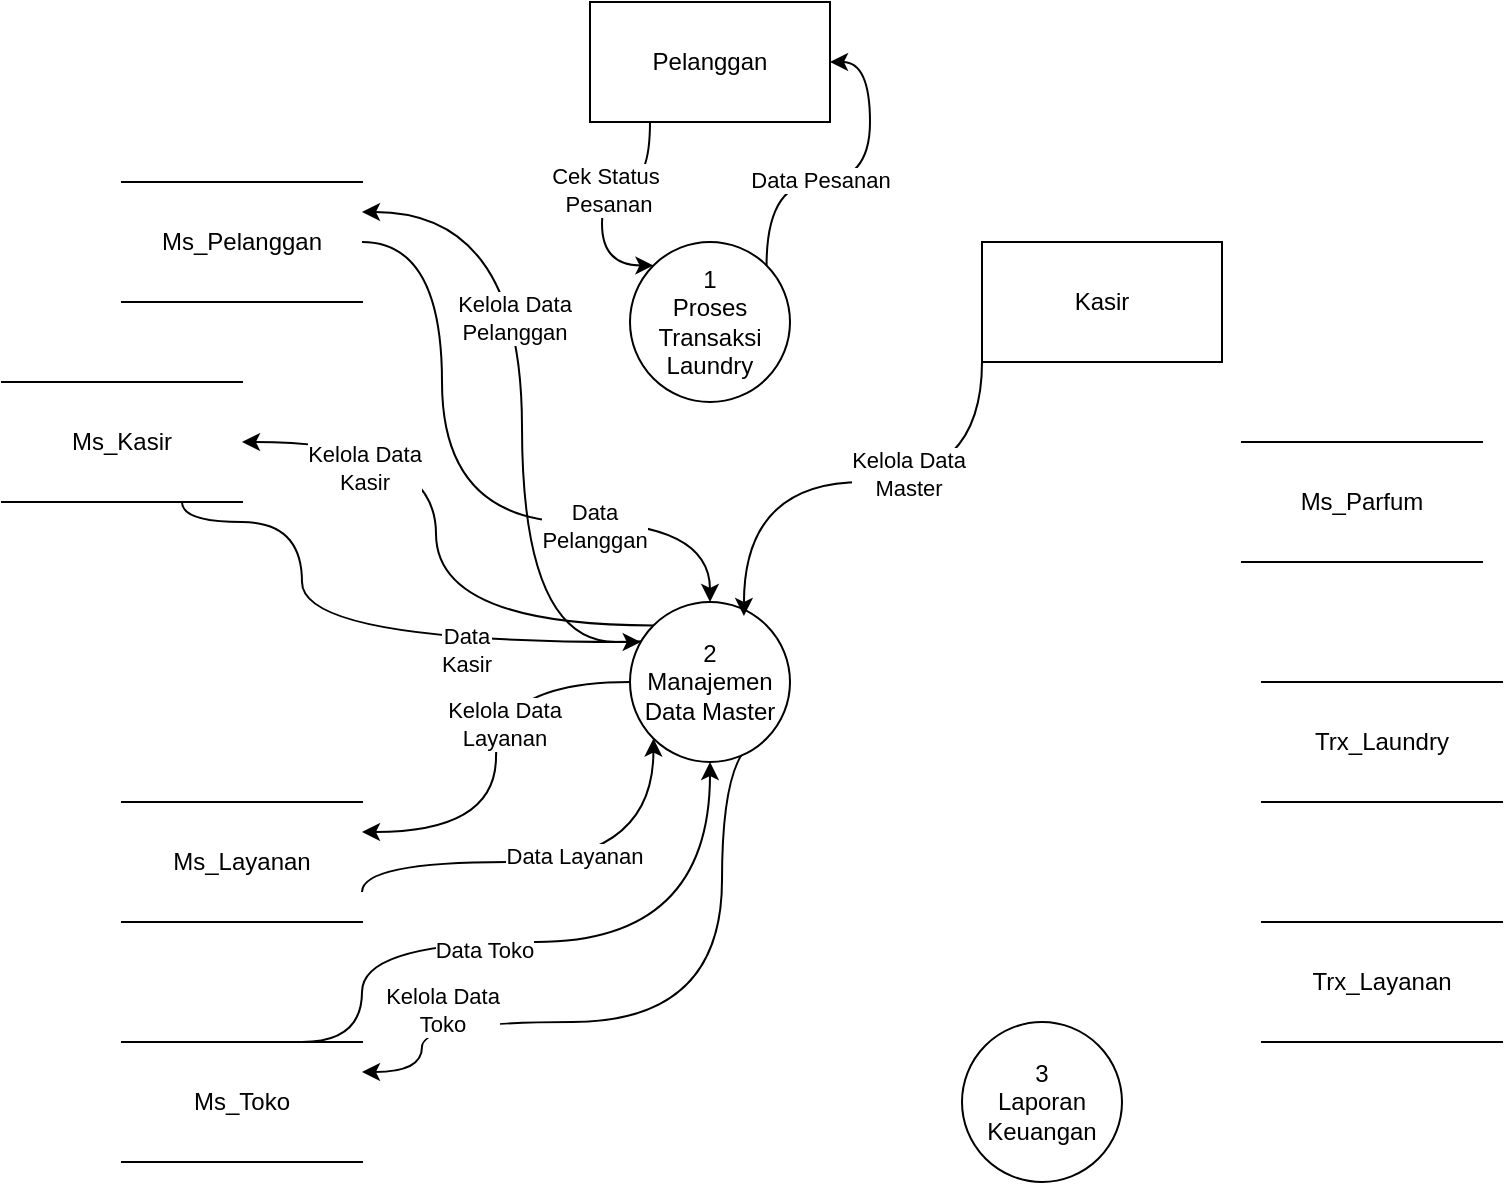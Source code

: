 <mxfile version="27.2.0">
  <diagram name="Page-1" id="xSfu-cIpNM1NF606pljN">
    <mxGraphModel dx="930" dy="1684" grid="1" gridSize="10" guides="1" tooltips="1" connect="1" arrows="1" fold="1" page="1" pageScale="1" pageWidth="827" pageHeight="1169" math="0" shadow="0">
      <root>
        <mxCell id="0" />
        <mxCell id="1" parent="0" />
        <mxCell id="YZ_7ZJklDh7weQv1-c1d-16" style="edgeStyle=orthogonalEdgeStyle;shape=connector;curved=1;rounded=0;orthogonalLoop=1;jettySize=auto;html=1;exitX=1;exitY=0;exitDx=0;exitDy=0;entryX=1;entryY=0.5;entryDx=0;entryDy=0;strokeColor=default;align=center;verticalAlign=middle;fontFamily=Helvetica;fontSize=11;fontColor=default;labelBackgroundColor=default;endArrow=classic;" parent="1" source="YZ_7ZJklDh7weQv1-c1d-2" target="YZ_7ZJklDh7weQv1-c1d-5" edge="1">
          <mxGeometry relative="1" as="geometry" />
        </mxCell>
        <mxCell id="YZ_7ZJklDh7weQv1-c1d-17" value="Data Pesanan" style="edgeLabel;html=1;align=center;verticalAlign=middle;resizable=0;points=[];fontFamily=Helvetica;fontSize=11;fontColor=default;labelBackgroundColor=default;" parent="YZ_7ZJklDh7weQv1-c1d-16" vertex="1" connectable="0">
          <mxGeometry x="-0.213" y="1" relative="1" as="geometry">
            <mxPoint as="offset" />
          </mxGeometry>
        </mxCell>
        <mxCell id="YZ_7ZJklDh7weQv1-c1d-2" value="&lt;div&gt;1&lt;/div&gt;&lt;div&gt;Proses&lt;/div&gt;&lt;div&gt;Transaksi&lt;/div&gt;&lt;div&gt;Laundry&lt;/div&gt;" style="ellipse;whiteSpace=wrap;html=1;aspect=fixed;" parent="1" vertex="1">
          <mxGeometry x="374" y="80" width="80" height="80" as="geometry" />
        </mxCell>
        <mxCell id="YZ_7ZJklDh7weQv1-c1d-18" style="edgeStyle=orthogonalEdgeStyle;shape=connector;curved=1;rounded=0;orthogonalLoop=1;jettySize=auto;html=1;exitX=0.5;exitY=0;exitDx=0;exitDy=0;entryX=1;entryY=0.25;entryDx=0;entryDy=0;strokeColor=default;align=center;verticalAlign=middle;fontFamily=Helvetica;fontSize=11;fontColor=default;labelBackgroundColor=default;endArrow=classic;" parent="1" source="YZ_7ZJklDh7weQv1-c1d-3" target="YZ_7ZJklDh7weQv1-c1d-7" edge="1">
          <mxGeometry relative="1" as="geometry">
            <Array as="points">
              <mxPoint x="320" y="280" />
              <mxPoint x="320" y="65" />
            </Array>
          </mxGeometry>
        </mxCell>
        <mxCell id="YZ_7ZJklDh7weQv1-c1d-19" value="Kelola Data&lt;br&gt;Pelanggan" style="edgeLabel;html=1;align=center;verticalAlign=middle;resizable=0;points=[];fontFamily=Helvetica;fontSize=11;fontColor=default;labelBackgroundColor=default;" parent="YZ_7ZJklDh7weQv1-c1d-18" vertex="1" connectable="0">
          <mxGeometry x="0.349" y="4" relative="1" as="geometry">
            <mxPoint as="offset" />
          </mxGeometry>
        </mxCell>
        <mxCell id="YZ_7ZJklDh7weQv1-c1d-24" style="edgeStyle=orthogonalEdgeStyle;shape=connector;curved=1;rounded=0;orthogonalLoop=1;jettySize=auto;html=1;exitX=0;exitY=0;exitDx=0;exitDy=0;entryX=1;entryY=0.5;entryDx=0;entryDy=0;strokeColor=default;align=center;verticalAlign=middle;fontFamily=Helvetica;fontSize=11;fontColor=default;labelBackgroundColor=default;endArrow=classic;" parent="1" source="YZ_7ZJklDh7weQv1-c1d-3" target="YZ_7ZJklDh7weQv1-c1d-8" edge="1">
          <mxGeometry relative="1" as="geometry" />
        </mxCell>
        <mxCell id="YZ_7ZJklDh7weQv1-c1d-26" value="Kelola Data&lt;br&gt;Kasir" style="edgeLabel;html=1;align=center;verticalAlign=middle;resizable=0;points=[];fontFamily=Helvetica;fontSize=11;fontColor=default;labelBackgroundColor=default;" parent="YZ_7ZJklDh7weQv1-c1d-24" vertex="1" connectable="0">
          <mxGeometry x="0.589" y="13" relative="1" as="geometry">
            <mxPoint as="offset" />
          </mxGeometry>
        </mxCell>
        <mxCell id="CbBDcJ3HCzYPkdTsJaEf-1" style="edgeStyle=orthogonalEdgeStyle;rounded=0;orthogonalLoop=1;jettySize=auto;html=1;exitX=0;exitY=0.5;exitDx=0;exitDy=0;entryX=1;entryY=0.25;entryDx=0;entryDy=0;curved=1;" edge="1" parent="1" source="YZ_7ZJklDh7weQv1-c1d-3" target="YZ_7ZJklDh7weQv1-c1d-9">
          <mxGeometry relative="1" as="geometry" />
        </mxCell>
        <mxCell id="CbBDcJ3HCzYPkdTsJaEf-2" value="Kelola Data&lt;div&gt;Layanan&lt;/div&gt;" style="edgeLabel;html=1;align=center;verticalAlign=middle;resizable=0;points=[];fontFamily=Helvetica;fontSize=11;fontColor=default;labelBackgroundColor=default;" vertex="1" connectable="0" parent="CbBDcJ3HCzYPkdTsJaEf-1">
          <mxGeometry x="-0.164" y="4" relative="1" as="geometry">
            <mxPoint as="offset" />
          </mxGeometry>
        </mxCell>
        <mxCell id="CbBDcJ3HCzYPkdTsJaEf-8" style="edgeStyle=orthogonalEdgeStyle;shape=connector;curved=1;rounded=0;orthogonalLoop=1;jettySize=auto;html=1;exitX=1;exitY=1;exitDx=0;exitDy=0;entryX=1;entryY=0.25;entryDx=0;entryDy=0;strokeColor=default;align=center;verticalAlign=middle;fontFamily=Helvetica;fontSize=11;fontColor=default;labelBackgroundColor=default;endArrow=classic;" edge="1" parent="1" source="YZ_7ZJklDh7weQv1-c1d-3" target="YZ_7ZJklDh7weQv1-c1d-10">
          <mxGeometry relative="1" as="geometry">
            <Array as="points">
              <mxPoint x="420" y="328" />
              <mxPoint x="420" y="470" />
              <mxPoint x="270" y="470" />
              <mxPoint x="270" y="495" />
            </Array>
          </mxGeometry>
        </mxCell>
        <mxCell id="CbBDcJ3HCzYPkdTsJaEf-9" value="Kelola Data&lt;br&gt;Toko" style="edgeLabel;html=1;align=center;verticalAlign=middle;resizable=0;points=[];fontFamily=Helvetica;fontSize=11;fontColor=default;labelBackgroundColor=default;" vertex="1" connectable="0" parent="CbBDcJ3HCzYPkdTsJaEf-8">
          <mxGeometry x="0.651" y="-6" relative="1" as="geometry">
            <mxPoint as="offset" />
          </mxGeometry>
        </mxCell>
        <mxCell id="YZ_7ZJklDh7weQv1-c1d-3" value="&lt;div&gt;2&lt;/div&gt;&lt;div&gt;Manajemen&lt;/div&gt;&lt;div&gt;Data Master&lt;/div&gt;" style="ellipse;whiteSpace=wrap;html=1;aspect=fixed;" parent="1" vertex="1">
          <mxGeometry x="374" y="260" width="80" height="80" as="geometry" />
        </mxCell>
        <mxCell id="YZ_7ZJklDh7weQv1-c1d-4" value="&lt;div&gt;3&lt;/div&gt;&lt;div&gt;Laporan&lt;/div&gt;&lt;div&gt;Keuangan&lt;/div&gt;" style="ellipse;whiteSpace=wrap;html=1;aspect=fixed;" parent="1" vertex="1">
          <mxGeometry x="540" y="470" width="80" height="80" as="geometry" />
        </mxCell>
        <mxCell id="YZ_7ZJklDh7weQv1-c1d-14" style="edgeStyle=orthogonalEdgeStyle;rounded=0;orthogonalLoop=1;jettySize=auto;html=1;exitX=0.25;exitY=1;exitDx=0;exitDy=0;entryX=0;entryY=0;entryDx=0;entryDy=0;curved=1;" parent="1" source="YZ_7ZJklDh7weQv1-c1d-5" target="YZ_7ZJklDh7weQv1-c1d-2" edge="1">
          <mxGeometry relative="1" as="geometry">
            <Array as="points">
              <mxPoint x="384" y="50" />
              <mxPoint x="360" y="50" />
              <mxPoint x="360" y="92" />
            </Array>
          </mxGeometry>
        </mxCell>
        <mxCell id="YZ_7ZJklDh7weQv1-c1d-15" value="Cek Status&amp;nbsp;&lt;div&gt;Pesanan&lt;/div&gt;" style="edgeLabel;html=1;align=center;verticalAlign=middle;resizable=0;points=[];" parent="YZ_7ZJklDh7weQv1-c1d-14" vertex="1" connectable="0">
          <mxGeometry x="-0.044" y="3" relative="1" as="geometry">
            <mxPoint as="offset" />
          </mxGeometry>
        </mxCell>
        <mxCell id="YZ_7ZJklDh7weQv1-c1d-5" value="Pelanggan" style="rounded=0;whiteSpace=wrap;html=1;" parent="1" vertex="1">
          <mxGeometry x="354" y="-40" width="120" height="60" as="geometry" />
        </mxCell>
        <mxCell id="YZ_7ZJklDh7weQv1-c1d-6" value="Kasir" style="rounded=0;whiteSpace=wrap;html=1;" parent="1" vertex="1">
          <mxGeometry x="550" y="80" width="120" height="60" as="geometry" />
        </mxCell>
        <mxCell id="YZ_7ZJklDh7weQv1-c1d-20" style="edgeStyle=orthogonalEdgeStyle;shape=connector;curved=1;rounded=0;orthogonalLoop=1;jettySize=auto;html=1;exitX=1;exitY=0.5;exitDx=0;exitDy=0;entryX=0.5;entryY=0;entryDx=0;entryDy=0;strokeColor=default;align=center;verticalAlign=middle;fontFamily=Helvetica;fontSize=11;fontColor=default;labelBackgroundColor=default;endArrow=classic;" parent="1" source="YZ_7ZJklDh7weQv1-c1d-7" target="YZ_7ZJklDh7weQv1-c1d-3" edge="1">
          <mxGeometry relative="1" as="geometry">
            <Array as="points">
              <mxPoint x="280" y="80" />
              <mxPoint x="280" y="220" />
              <mxPoint x="414" y="220" />
            </Array>
          </mxGeometry>
        </mxCell>
        <mxCell id="YZ_7ZJklDh7weQv1-c1d-23" value="Data&lt;div&gt;Pelanggan&lt;/div&gt;" style="edgeLabel;html=1;align=center;verticalAlign=middle;resizable=0;points=[];fontFamily=Helvetica;fontSize=11;fontColor=default;labelBackgroundColor=default;" parent="YZ_7ZJklDh7weQv1-c1d-20" vertex="1" connectable="0">
          <mxGeometry x="0.447" y="-2" relative="1" as="geometry">
            <mxPoint as="offset" />
          </mxGeometry>
        </mxCell>
        <mxCell id="YZ_7ZJklDh7weQv1-c1d-7" value="Ms_Pelanggan" style="shape=partialRectangle;whiteSpace=wrap;html=1;left=0;right=0;fillColor=none;" parent="1" vertex="1">
          <mxGeometry x="120" y="50" width="120" height="60" as="geometry" />
        </mxCell>
        <mxCell id="YZ_7ZJklDh7weQv1-c1d-25" style="edgeStyle=orthogonalEdgeStyle;shape=connector;curved=1;rounded=0;orthogonalLoop=1;jettySize=auto;html=1;exitX=0.75;exitY=1;exitDx=0;exitDy=0;strokeColor=default;align=center;verticalAlign=middle;fontFamily=Helvetica;fontSize=11;fontColor=default;labelBackgroundColor=default;endArrow=classic;" parent="1" source="YZ_7ZJklDh7weQv1-c1d-8" target="YZ_7ZJklDh7weQv1-c1d-3" edge="1">
          <mxGeometry relative="1" as="geometry">
            <Array as="points">
              <mxPoint x="150" y="220" />
              <mxPoint x="210" y="220" />
              <mxPoint x="210" y="280" />
            </Array>
          </mxGeometry>
        </mxCell>
        <mxCell id="YZ_7ZJklDh7weQv1-c1d-27" value="Data&lt;br&gt;Kasir" style="edgeLabel;html=1;align=center;verticalAlign=middle;resizable=0;points=[];fontFamily=Helvetica;fontSize=11;fontColor=default;labelBackgroundColor=default;" parent="YZ_7ZJklDh7weQv1-c1d-25" vertex="1" connectable="0">
          <mxGeometry x="0.415" y="-4" relative="1" as="geometry">
            <mxPoint as="offset" />
          </mxGeometry>
        </mxCell>
        <mxCell id="YZ_7ZJklDh7weQv1-c1d-8" value="Ms_Kasir" style="shape=partialRectangle;whiteSpace=wrap;html=1;left=0;right=0;fillColor=none;" parent="1" vertex="1">
          <mxGeometry x="60" y="150" width="120" height="60" as="geometry" />
        </mxCell>
        <mxCell id="CbBDcJ3HCzYPkdTsJaEf-3" style="edgeStyle=orthogonalEdgeStyle;shape=connector;curved=1;rounded=0;orthogonalLoop=1;jettySize=auto;html=1;exitX=1;exitY=0.75;exitDx=0;exitDy=0;entryX=0;entryY=1;entryDx=0;entryDy=0;strokeColor=default;align=center;verticalAlign=middle;fontFamily=Helvetica;fontSize=11;fontColor=default;labelBackgroundColor=default;endArrow=classic;" edge="1" parent="1" source="YZ_7ZJklDh7weQv1-c1d-9" target="YZ_7ZJklDh7weQv1-c1d-3">
          <mxGeometry relative="1" as="geometry">
            <Array as="points">
              <mxPoint x="240" y="390" />
              <mxPoint x="386" y="390" />
            </Array>
          </mxGeometry>
        </mxCell>
        <mxCell id="CbBDcJ3HCzYPkdTsJaEf-5" value="Data Layanan" style="edgeLabel;html=1;align=center;verticalAlign=middle;resizable=0;points=[];fontFamily=Helvetica;fontSize=11;fontColor=default;labelBackgroundColor=default;" vertex="1" connectable="0" parent="CbBDcJ3HCzYPkdTsJaEf-3">
          <mxGeometry x="0.09" y="3" relative="1" as="geometry">
            <mxPoint as="offset" />
          </mxGeometry>
        </mxCell>
        <mxCell id="YZ_7ZJklDh7weQv1-c1d-9" value="Ms_Layanan" style="shape=partialRectangle;whiteSpace=wrap;html=1;left=0;right=0;fillColor=none;" parent="1" vertex="1">
          <mxGeometry x="120" y="360" width="120" height="60" as="geometry" />
        </mxCell>
        <mxCell id="CbBDcJ3HCzYPkdTsJaEf-6" style="edgeStyle=orthogonalEdgeStyle;shape=connector;curved=1;rounded=0;orthogonalLoop=1;jettySize=auto;html=1;exitX=0.75;exitY=0;exitDx=0;exitDy=0;entryX=0.5;entryY=1;entryDx=0;entryDy=0;strokeColor=default;align=center;verticalAlign=middle;fontFamily=Helvetica;fontSize=11;fontColor=default;labelBackgroundColor=default;endArrow=classic;" edge="1" parent="1" source="YZ_7ZJklDh7weQv1-c1d-10" target="YZ_7ZJklDh7weQv1-c1d-3">
          <mxGeometry relative="1" as="geometry">
            <Array as="points">
              <mxPoint x="240" y="480" />
              <mxPoint x="240" y="430" />
              <mxPoint x="414" y="430" />
            </Array>
          </mxGeometry>
        </mxCell>
        <mxCell id="CbBDcJ3HCzYPkdTsJaEf-7" value="Data Toko" style="edgeLabel;html=1;align=center;verticalAlign=middle;resizable=0;points=[];fontFamily=Helvetica;fontSize=11;fontColor=default;labelBackgroundColor=default;" vertex="1" connectable="0" parent="CbBDcJ3HCzYPkdTsJaEf-6">
          <mxGeometry x="-0.184" y="-4" relative="1" as="geometry">
            <mxPoint as="offset" />
          </mxGeometry>
        </mxCell>
        <mxCell id="YZ_7ZJklDh7weQv1-c1d-10" value="Ms_Toko" style="shape=partialRectangle;whiteSpace=wrap;html=1;left=0;right=0;fillColor=none;" parent="1" vertex="1">
          <mxGeometry x="120" y="480" width="120" height="60" as="geometry" />
        </mxCell>
        <mxCell id="YZ_7ZJklDh7weQv1-c1d-11" value="Ms_Parfum" style="shape=partialRectangle;whiteSpace=wrap;html=1;left=0;right=0;fillColor=none;" parent="1" vertex="1">
          <mxGeometry x="680" y="180" width="120" height="60" as="geometry" />
        </mxCell>
        <mxCell id="YZ_7ZJklDh7weQv1-c1d-12" value="Trx_Laundry" style="shape=partialRectangle;whiteSpace=wrap;html=1;left=0;right=0;fillColor=none;" parent="1" vertex="1">
          <mxGeometry x="690" y="300" width="120" height="60" as="geometry" />
        </mxCell>
        <mxCell id="YZ_7ZJklDh7weQv1-c1d-13" value="Trx_Layanan" style="shape=partialRectangle;whiteSpace=wrap;html=1;left=0;right=0;fillColor=none;" parent="1" vertex="1">
          <mxGeometry x="690" y="420" width="120" height="60" as="geometry" />
        </mxCell>
        <mxCell id="CbBDcJ3HCzYPkdTsJaEf-10" style="edgeStyle=orthogonalEdgeStyle;shape=connector;curved=1;rounded=0;orthogonalLoop=1;jettySize=auto;html=1;exitX=0;exitY=1;exitDx=0;exitDy=0;entryX=0.712;entryY=0.087;entryDx=0;entryDy=0;entryPerimeter=0;strokeColor=default;align=center;verticalAlign=middle;fontFamily=Helvetica;fontSize=11;fontColor=default;labelBackgroundColor=default;endArrow=classic;" edge="1" parent="1" source="YZ_7ZJklDh7weQv1-c1d-6" target="YZ_7ZJklDh7weQv1-c1d-3">
          <mxGeometry relative="1" as="geometry" />
        </mxCell>
        <mxCell id="CbBDcJ3HCzYPkdTsJaEf-11" value="Kelola Data&lt;br&gt;Master" style="edgeLabel;html=1;align=center;verticalAlign=middle;resizable=0;points=[];fontFamily=Helvetica;fontSize=11;fontColor=default;labelBackgroundColor=default;" vertex="1" connectable="0" parent="CbBDcJ3HCzYPkdTsJaEf-10">
          <mxGeometry x="-0.21" y="-4" relative="1" as="geometry">
            <mxPoint as="offset" />
          </mxGeometry>
        </mxCell>
      </root>
    </mxGraphModel>
  </diagram>
</mxfile>
